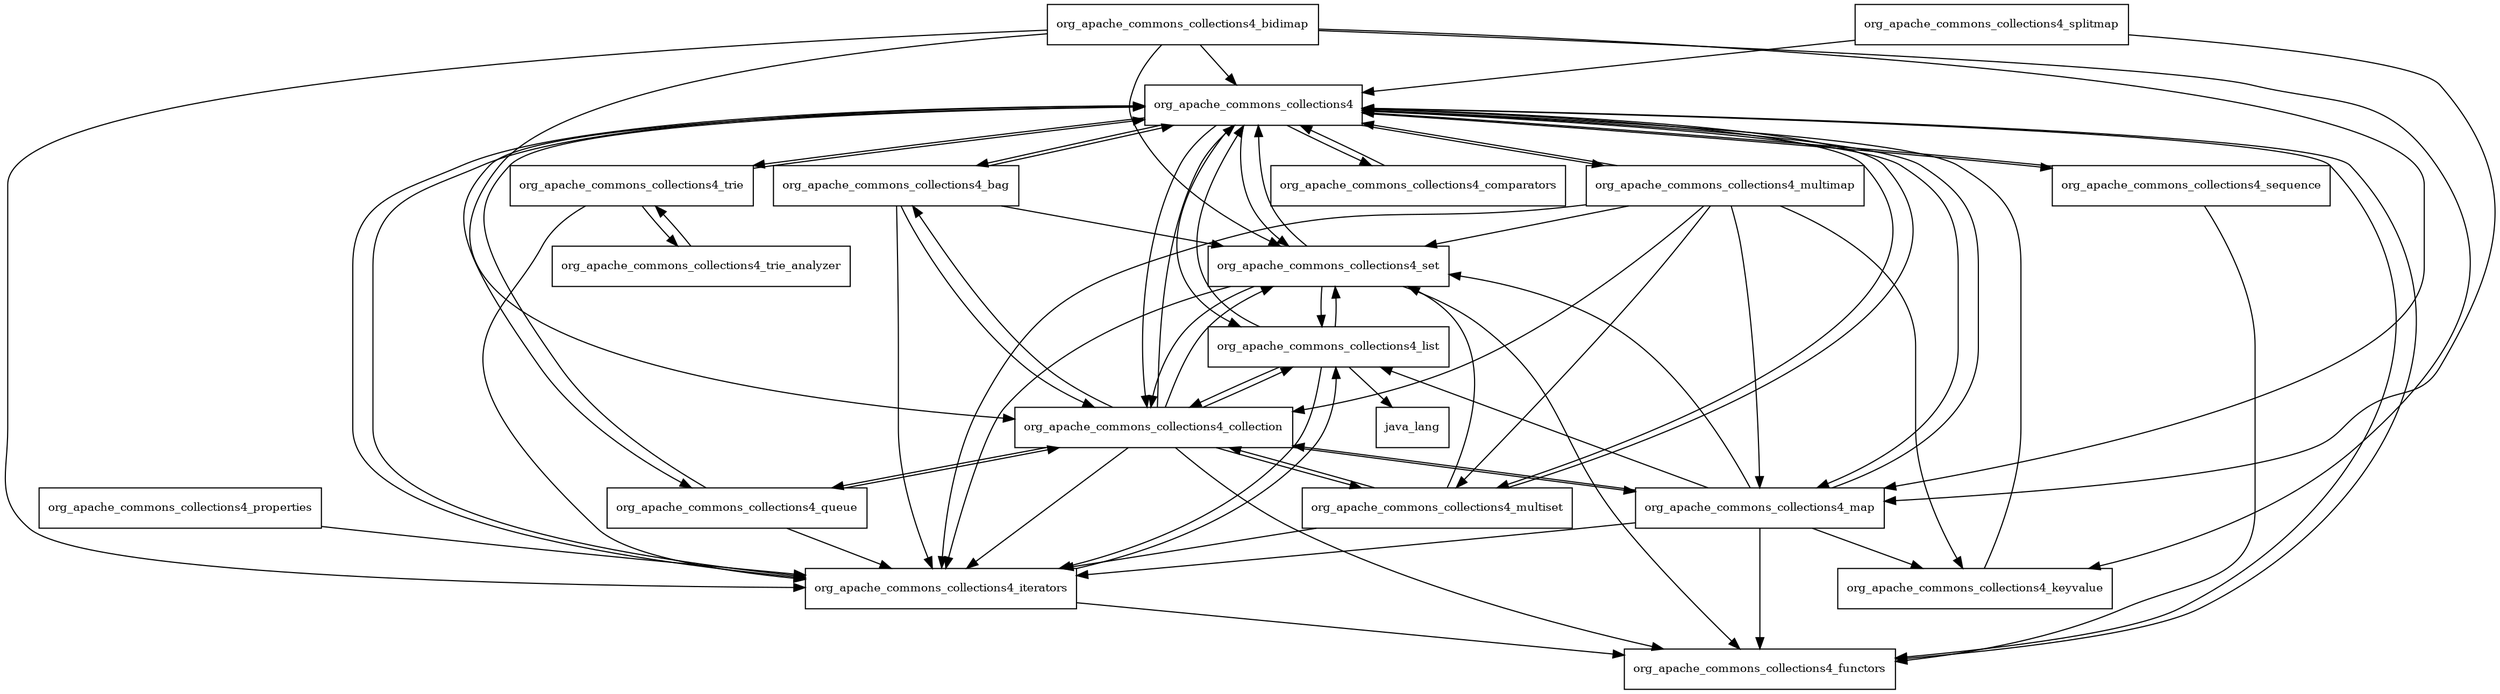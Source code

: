 digraph commons_collections4_4_3_package_dependencies {
  node [shape = box, fontsize=10.0];
  org_apache_commons_collections4 -> org_apache_commons_collections4_bag;
  org_apache_commons_collections4 -> org_apache_commons_collections4_collection;
  org_apache_commons_collections4 -> org_apache_commons_collections4_comparators;
  org_apache_commons_collections4 -> org_apache_commons_collections4_functors;
  org_apache_commons_collections4 -> org_apache_commons_collections4_iterators;
  org_apache_commons_collections4 -> org_apache_commons_collections4_list;
  org_apache_commons_collections4 -> org_apache_commons_collections4_map;
  org_apache_commons_collections4 -> org_apache_commons_collections4_multimap;
  org_apache_commons_collections4 -> org_apache_commons_collections4_multiset;
  org_apache_commons_collections4 -> org_apache_commons_collections4_queue;
  org_apache_commons_collections4 -> org_apache_commons_collections4_sequence;
  org_apache_commons_collections4 -> org_apache_commons_collections4_set;
  org_apache_commons_collections4 -> org_apache_commons_collections4_trie;
  org_apache_commons_collections4_bag -> org_apache_commons_collections4;
  org_apache_commons_collections4_bag -> org_apache_commons_collections4_collection;
  org_apache_commons_collections4_bag -> org_apache_commons_collections4_iterators;
  org_apache_commons_collections4_bag -> org_apache_commons_collections4_set;
  org_apache_commons_collections4_bidimap -> org_apache_commons_collections4;
  org_apache_commons_collections4_bidimap -> org_apache_commons_collections4_collection;
  org_apache_commons_collections4_bidimap -> org_apache_commons_collections4_iterators;
  org_apache_commons_collections4_bidimap -> org_apache_commons_collections4_keyvalue;
  org_apache_commons_collections4_bidimap -> org_apache_commons_collections4_map;
  org_apache_commons_collections4_bidimap -> org_apache_commons_collections4_set;
  org_apache_commons_collections4_collection -> org_apache_commons_collections4;
  org_apache_commons_collections4_collection -> org_apache_commons_collections4_bag;
  org_apache_commons_collections4_collection -> org_apache_commons_collections4_functors;
  org_apache_commons_collections4_collection -> org_apache_commons_collections4_iterators;
  org_apache_commons_collections4_collection -> org_apache_commons_collections4_list;
  org_apache_commons_collections4_collection -> org_apache_commons_collections4_map;
  org_apache_commons_collections4_collection -> org_apache_commons_collections4_multiset;
  org_apache_commons_collections4_collection -> org_apache_commons_collections4_queue;
  org_apache_commons_collections4_collection -> org_apache_commons_collections4_set;
  org_apache_commons_collections4_comparators -> org_apache_commons_collections4;
  org_apache_commons_collections4_functors -> org_apache_commons_collections4;
  org_apache_commons_collections4_iterators -> org_apache_commons_collections4;
  org_apache_commons_collections4_iterators -> org_apache_commons_collections4_functors;
  org_apache_commons_collections4_iterators -> org_apache_commons_collections4_list;
  org_apache_commons_collections4_keyvalue -> org_apache_commons_collections4;
  org_apache_commons_collections4_list -> java_lang;
  org_apache_commons_collections4_list -> org_apache_commons_collections4;
  org_apache_commons_collections4_list -> org_apache_commons_collections4_collection;
  org_apache_commons_collections4_list -> org_apache_commons_collections4_iterators;
  org_apache_commons_collections4_list -> org_apache_commons_collections4_set;
  org_apache_commons_collections4_map -> org_apache_commons_collections4;
  org_apache_commons_collections4_map -> org_apache_commons_collections4_collection;
  org_apache_commons_collections4_map -> org_apache_commons_collections4_functors;
  org_apache_commons_collections4_map -> org_apache_commons_collections4_iterators;
  org_apache_commons_collections4_map -> org_apache_commons_collections4_keyvalue;
  org_apache_commons_collections4_map -> org_apache_commons_collections4_list;
  org_apache_commons_collections4_map -> org_apache_commons_collections4_set;
  org_apache_commons_collections4_multimap -> org_apache_commons_collections4;
  org_apache_commons_collections4_multimap -> org_apache_commons_collections4_collection;
  org_apache_commons_collections4_multimap -> org_apache_commons_collections4_iterators;
  org_apache_commons_collections4_multimap -> org_apache_commons_collections4_keyvalue;
  org_apache_commons_collections4_multimap -> org_apache_commons_collections4_map;
  org_apache_commons_collections4_multimap -> org_apache_commons_collections4_multiset;
  org_apache_commons_collections4_multimap -> org_apache_commons_collections4_set;
  org_apache_commons_collections4_multiset -> org_apache_commons_collections4;
  org_apache_commons_collections4_multiset -> org_apache_commons_collections4_collection;
  org_apache_commons_collections4_multiset -> org_apache_commons_collections4_iterators;
  org_apache_commons_collections4_multiset -> org_apache_commons_collections4_set;
  org_apache_commons_collections4_properties -> org_apache_commons_collections4_iterators;
  org_apache_commons_collections4_queue -> org_apache_commons_collections4;
  org_apache_commons_collections4_queue -> org_apache_commons_collections4_collection;
  org_apache_commons_collections4_queue -> org_apache_commons_collections4_iterators;
  org_apache_commons_collections4_sequence -> org_apache_commons_collections4;
  org_apache_commons_collections4_sequence -> org_apache_commons_collections4_functors;
  org_apache_commons_collections4_set -> org_apache_commons_collections4;
  org_apache_commons_collections4_set -> org_apache_commons_collections4_collection;
  org_apache_commons_collections4_set -> org_apache_commons_collections4_functors;
  org_apache_commons_collections4_set -> org_apache_commons_collections4_iterators;
  org_apache_commons_collections4_set -> org_apache_commons_collections4_list;
  org_apache_commons_collections4_splitmap -> org_apache_commons_collections4;
  org_apache_commons_collections4_splitmap -> org_apache_commons_collections4_map;
  org_apache_commons_collections4_trie -> org_apache_commons_collections4;
  org_apache_commons_collections4_trie -> org_apache_commons_collections4_iterators;
  org_apache_commons_collections4_trie -> org_apache_commons_collections4_trie_analyzer;
  org_apache_commons_collections4_trie_analyzer -> org_apache_commons_collections4_trie;
}
